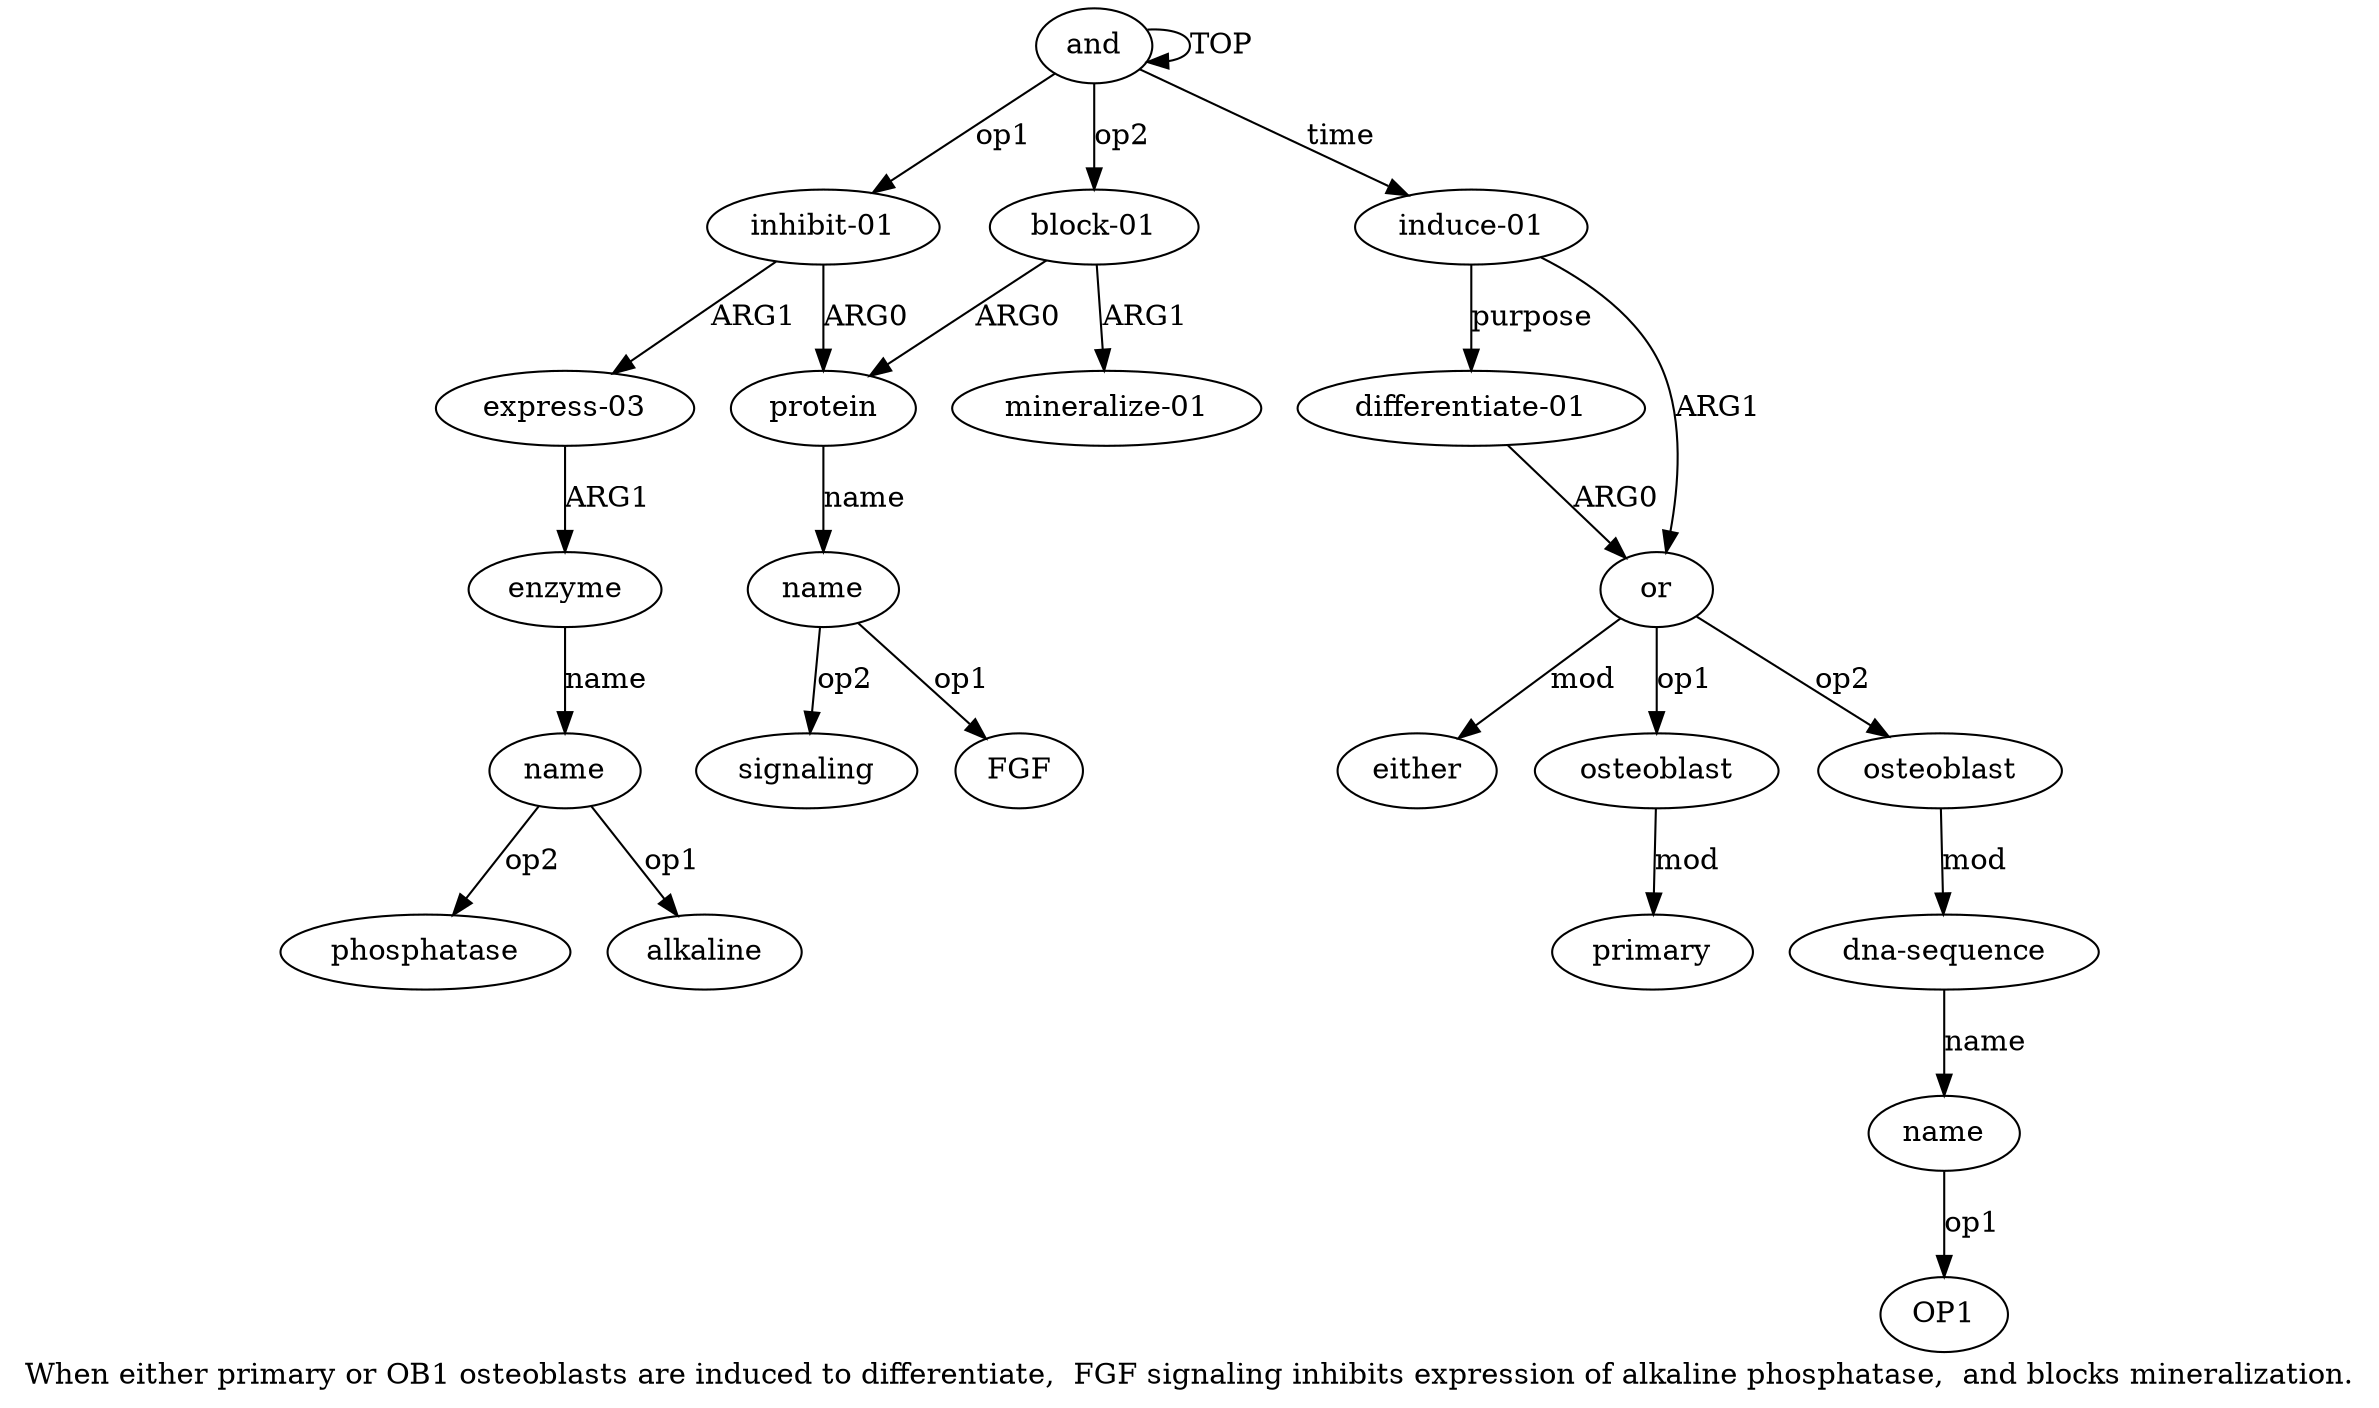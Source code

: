 digraph  {
	graph [label="When either primary or OB1 osteoblasts are induced to differentiate,  FGF signaling inhibits expression of alkaline phosphatase,  \
and blocks mineralization."];
	node [label="\N"];
	"a6 phosphatase"	 [color=black,
		gold_ind=-1,
		gold_label=phosphatase,
		label=phosphatase,
		test_ind=-1,
		test_label=phosphatase];
	"a15 OP1"	 [color=black,
		gold_ind=-1,
		gold_label=OP1,
		label=OP1,
		test_ind=-1,
		test_label=OP1];
	"a3 signaling"	 [color=black,
		gold_ind=-1,
		gold_label=signaling,
		label=signaling,
		test_ind=-1,
		test_label=signaling];
	"a3 FGF"	 [color=black,
		gold_ind=-1,
		gold_label=FGF,
		label=FGF,
		test_ind=-1,
		test_label=FGF];
	a15	 [color=black,
		gold_ind=15,
		gold_label=name,
		label=name,
		test_ind=15,
		test_label=name];
	a15 -> "a15 OP1" [key=0,
	color=black,
	gold_label=op1,
	label=op1,
	test_label=op1];
a14 [color=black,
	gold_ind=14,
	gold_label="dna-sequence",
	label="dna-sequence",
	test_ind=14,
	test_label="dna-sequence"];
a14 -> a15 [key=0,
color=black,
gold_label=name,
label=name,
test_label=name];
a17 [color=black,
gold_ind=17,
gold_label="differentiate-01",
label="differentiate-01",
test_ind=17,
test_label="differentiate-01"];
a10 [color=black,
gold_ind=10,
gold_label=or,
label=or,
test_ind=10,
test_label=or];
a17 -> a10 [key=0,
color=black,
gold_label=ARG0,
label=ARG0,
test_label=ARG0];
a16 [color=black,
gold_ind=16,
gold_label=either,
label=either,
test_ind=16,
test_label=either];
a11 [color=black,
gold_ind=11,
gold_label=osteoblast,
label=osteoblast,
test_ind=11,
test_label=osteoblast];
a12 [color=black,
gold_ind=12,
gold_label=primary,
label=primary,
test_ind=12,
test_label=primary];
a11 -> a12 [key=0,
color=black,
gold_label=mod,
label=mod,
test_label=mod];
a10 -> a16 [key=0,
color=black,
gold_label=mod,
label=mod,
test_label=mod];
a10 -> a11 [key=0,
color=black,
gold_label=op1,
label=op1,
test_label=op1];
a13 [color=black,
gold_ind=13,
gold_label=osteoblast,
label=osteoblast,
test_ind=13,
test_label=osteoblast];
a10 -> a13 [key=0,
color=black,
gold_label=op2,
label=op2,
test_label=op2];
a13 -> a14 [key=0,
color=black,
gold_label=mod,
label=mod,
test_label=mod];
a1 [color=black,
gold_ind=1,
gold_label="inhibit-01",
label="inhibit-01",
test_ind=1,
test_label="inhibit-01"];
a2 [color=black,
gold_ind=2,
gold_label=protein,
label=protein,
test_ind=2,
test_label=protein];
a1 -> a2 [key=0,
color=black,
gold_label=ARG0,
label=ARG0,
test_label=ARG0];
a4 [color=black,
gold_ind=4,
gold_label="express-03",
label="express-03",
test_ind=4,
test_label="express-03"];
a1 -> a4 [key=0,
color=black,
gold_label=ARG1,
label=ARG1,
test_label=ARG1];
a0 [color=black,
gold_ind=0,
gold_label=and,
label=and,
test_ind=0,
test_label=and];
a0 -> a1 [key=0,
color=black,
gold_label=op1,
label=op1,
test_label=op1];
a0 -> a0 [key=0,
color=black,
gold_label=TOP,
label=TOP,
test_label=TOP];
a7 [color=black,
gold_ind=7,
gold_label="block-01",
label="block-01",
test_ind=7,
test_label="block-01"];
a0 -> a7 [key=0,
color=black,
gold_label=op2,
label=op2,
test_label=op2];
a9 [color=black,
gold_ind=9,
gold_label="induce-01",
label="induce-01",
test_ind=9,
test_label="induce-01"];
a0 -> a9 [key=0,
color=black,
gold_label=time,
label=time,
test_label=time];
a3 [color=black,
gold_ind=3,
gold_label=name,
label=name,
test_ind=3,
test_label=name];
a3 -> "a3 signaling" [key=0,
color=black,
gold_label=op2,
label=op2,
test_label=op2];
a3 -> "a3 FGF" [key=0,
color=black,
gold_label=op1,
label=op1,
test_label=op1];
a2 -> a3 [key=0,
color=black,
gold_label=name,
label=name,
test_label=name];
a5 [color=black,
gold_ind=5,
gold_label=enzyme,
label=enzyme,
test_ind=5,
test_label=enzyme];
a6 [color=black,
gold_ind=6,
gold_label=name,
label=name,
test_ind=6,
test_label=name];
a5 -> a6 [key=0,
color=black,
gold_label=name,
label=name,
test_label=name];
a4 -> a5 [key=0,
color=black,
gold_label=ARG1,
label=ARG1,
test_label=ARG1];
a7 -> a2 [key=0,
color=black,
gold_label=ARG0,
label=ARG0,
test_label=ARG0];
a8 [color=black,
gold_ind=8,
gold_label="mineralize-01",
label="mineralize-01",
test_ind=8,
test_label="mineralize-01"];
a7 -> a8 [key=0,
color=black,
gold_label=ARG1,
label=ARG1,
test_label=ARG1];
a6 -> "a6 phosphatase" [key=0,
color=black,
gold_label=op2,
label=op2,
test_label=op2];
"a6 alkaline" [color=black,
gold_ind=-1,
gold_label=alkaline,
label=alkaline,
test_ind=-1,
test_label=alkaline];
a6 -> "a6 alkaline" [key=0,
color=black,
gold_label=op1,
label=op1,
test_label=op1];
a9 -> a17 [key=0,
color=black,
gold_label=purpose,
label=purpose,
test_label=purpose];
a9 -> a10 [key=0,
color=black,
gold_label=ARG1,
label=ARG1,
test_label=ARG1];
}
